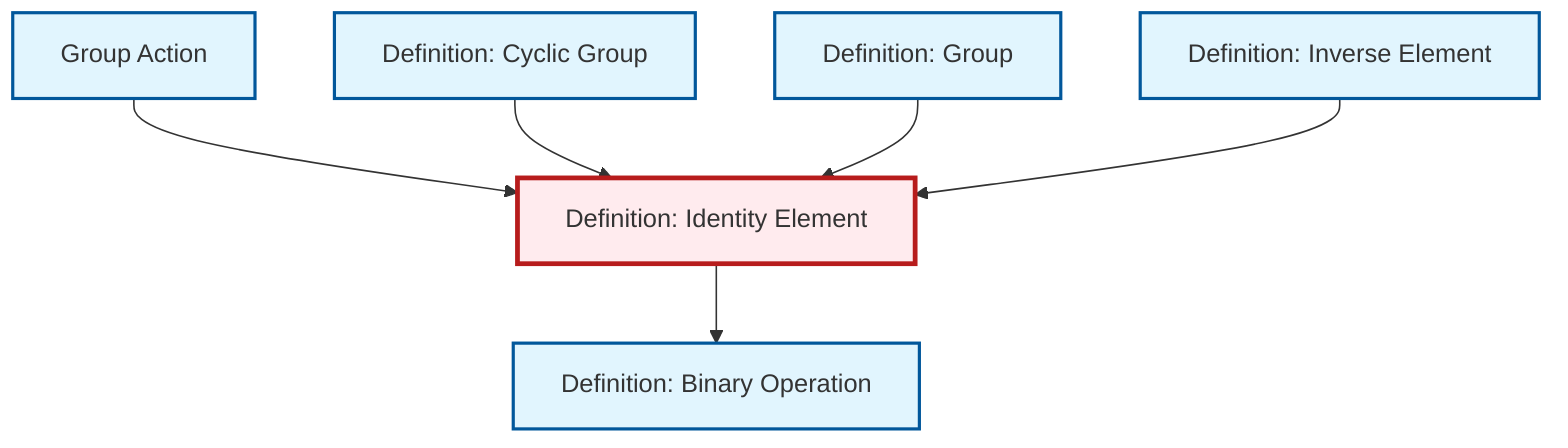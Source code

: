 graph TD
    classDef definition fill:#e1f5fe,stroke:#01579b,stroke-width:2px
    classDef theorem fill:#f3e5f5,stroke:#4a148c,stroke-width:2px
    classDef axiom fill:#fff3e0,stroke:#e65100,stroke-width:2px
    classDef example fill:#e8f5e9,stroke:#1b5e20,stroke-width:2px
    classDef current fill:#ffebee,stroke:#b71c1c,stroke-width:3px
    def-binary-operation["Definition: Binary Operation"]:::definition
    def-identity-element["Definition: Identity Element"]:::definition
    def-group["Definition: Group"]:::definition
    def-cyclic-group["Definition: Cyclic Group"]:::definition
    def-inverse-element["Definition: Inverse Element"]:::definition
    def-group-action["Group Action"]:::definition
    def-group-action --> def-identity-element
    def-cyclic-group --> def-identity-element
    def-group --> def-identity-element
    def-identity-element --> def-binary-operation
    def-inverse-element --> def-identity-element
    class def-identity-element current